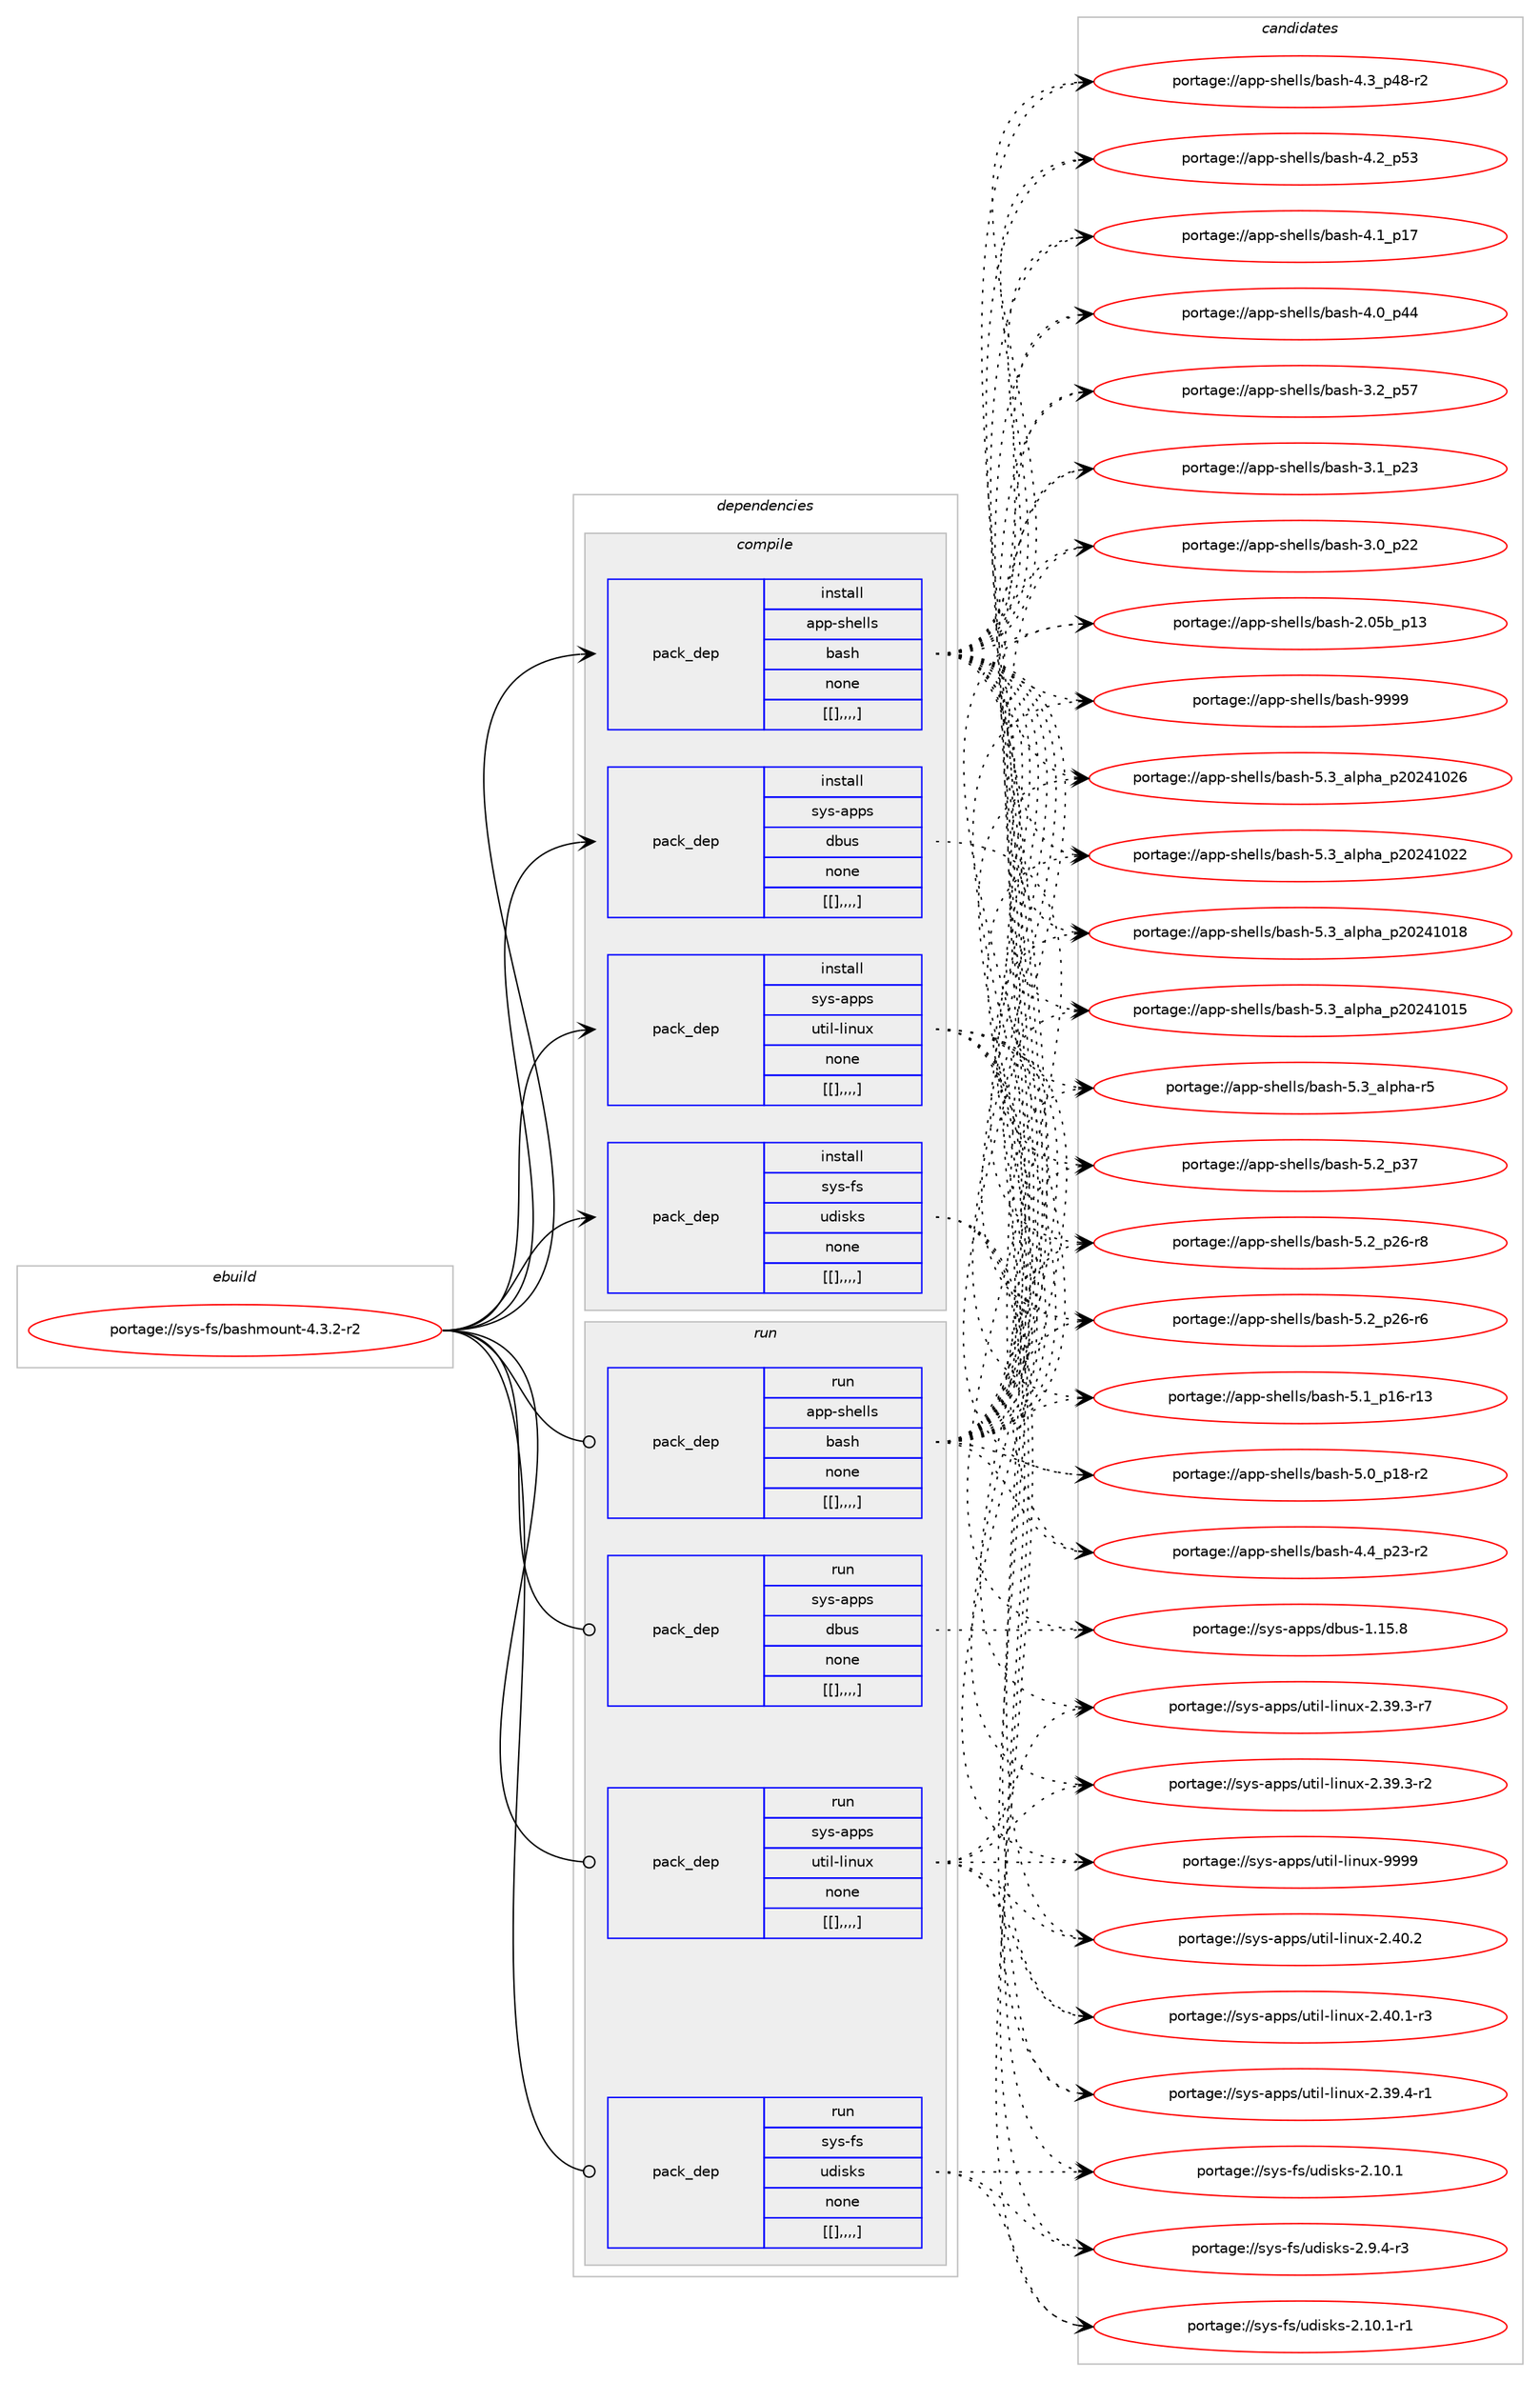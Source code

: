 digraph prolog {

# *************
# Graph options
# *************

newrank=true;
concentrate=true;
compound=true;
graph [rankdir=LR,fontname=Helvetica,fontsize=10,ranksep=1.5];#, ranksep=2.5, nodesep=0.2];
edge  [arrowhead=vee];
node  [fontname=Helvetica,fontsize=10];

# **********
# The ebuild
# **********

subgraph cluster_leftcol {
color=gray;
label=<<i>ebuild</i>>;
id [label="portage://sys-fs/bashmount-4.3.2-r2", color=red, width=4, href="../sys-fs/bashmount-4.3.2-r2.svg"];
}

# ****************
# The dependencies
# ****************

subgraph cluster_midcol {
color=gray;
label=<<i>dependencies</i>>;
subgraph cluster_compile {
fillcolor="#eeeeee";
style=filled;
label=<<i>compile</i>>;
subgraph pack333166 {
dependency459193 [label=<<TABLE BORDER="0" CELLBORDER="1" CELLSPACING="0" CELLPADDING="4" WIDTH="220"><TR><TD ROWSPAN="6" CELLPADDING="30">pack_dep</TD></TR><TR><TD WIDTH="110">install</TD></TR><TR><TD>app-shells</TD></TR><TR><TD>bash</TD></TR><TR><TD>none</TD></TR><TR><TD>[[],,,,]</TD></TR></TABLE>>, shape=none, color=blue];
}
id:e -> dependency459193:w [weight=20,style="solid",arrowhead="vee"];
subgraph pack333181 {
dependency459232 [label=<<TABLE BORDER="0" CELLBORDER="1" CELLSPACING="0" CELLPADDING="4" WIDTH="220"><TR><TD ROWSPAN="6" CELLPADDING="30">pack_dep</TD></TR><TR><TD WIDTH="110">install</TD></TR><TR><TD>sys-apps</TD></TR><TR><TD>dbus</TD></TR><TR><TD>none</TD></TR><TR><TD>[[],,,,]</TD></TR></TABLE>>, shape=none, color=blue];
}
id:e -> dependency459232:w [weight=20,style="solid",arrowhead="vee"];
subgraph pack333188 {
dependency459235 [label=<<TABLE BORDER="0" CELLBORDER="1" CELLSPACING="0" CELLPADDING="4" WIDTH="220"><TR><TD ROWSPAN="6" CELLPADDING="30">pack_dep</TD></TR><TR><TD WIDTH="110">install</TD></TR><TR><TD>sys-apps</TD></TR><TR><TD>util-linux</TD></TR><TR><TD>none</TD></TR><TR><TD>[[],,,,]</TD></TR></TABLE>>, shape=none, color=blue];
}
id:e -> dependency459235:w [weight=20,style="solid",arrowhead="vee"];
subgraph pack333190 {
dependency459238 [label=<<TABLE BORDER="0" CELLBORDER="1" CELLSPACING="0" CELLPADDING="4" WIDTH="220"><TR><TD ROWSPAN="6" CELLPADDING="30">pack_dep</TD></TR><TR><TD WIDTH="110">install</TD></TR><TR><TD>sys-fs</TD></TR><TR><TD>udisks</TD></TR><TR><TD>none</TD></TR><TR><TD>[[],,,,]</TD></TR></TABLE>>, shape=none, color=blue];
}
id:e -> dependency459238:w [weight=20,style="solid",arrowhead="vee"];
}
subgraph cluster_compileandrun {
fillcolor="#eeeeee";
style=filled;
label=<<i>compile and run</i>>;
}
subgraph cluster_run {
fillcolor="#eeeeee";
style=filled;
label=<<i>run</i>>;
subgraph pack333192 {
dependency459252 [label=<<TABLE BORDER="0" CELLBORDER="1" CELLSPACING="0" CELLPADDING="4" WIDTH="220"><TR><TD ROWSPAN="6" CELLPADDING="30">pack_dep</TD></TR><TR><TD WIDTH="110">run</TD></TR><TR><TD>app-shells</TD></TR><TR><TD>bash</TD></TR><TR><TD>none</TD></TR><TR><TD>[[],,,,]</TD></TR></TABLE>>, shape=none, color=blue];
}
id:e -> dependency459252:w [weight=20,style="solid",arrowhead="odot"];
subgraph pack333215 {
dependency459281 [label=<<TABLE BORDER="0" CELLBORDER="1" CELLSPACING="0" CELLPADDING="4" WIDTH="220"><TR><TD ROWSPAN="6" CELLPADDING="30">pack_dep</TD></TR><TR><TD WIDTH="110">run</TD></TR><TR><TD>sys-apps</TD></TR><TR><TD>dbus</TD></TR><TR><TD>none</TD></TR><TR><TD>[[],,,,]</TD></TR></TABLE>>, shape=none, color=blue];
}
id:e -> dependency459281:w [weight=20,style="solid",arrowhead="odot"];
subgraph pack333226 {
dependency459318 [label=<<TABLE BORDER="0" CELLBORDER="1" CELLSPACING="0" CELLPADDING="4" WIDTH="220"><TR><TD ROWSPAN="6" CELLPADDING="30">pack_dep</TD></TR><TR><TD WIDTH="110">run</TD></TR><TR><TD>sys-apps</TD></TR><TR><TD>util-linux</TD></TR><TR><TD>none</TD></TR><TR><TD>[[],,,,]</TD></TR></TABLE>>, shape=none, color=blue];
}
id:e -> dependency459318:w [weight=20,style="solid",arrowhead="odot"];
subgraph pack333256 {
dependency459335 [label=<<TABLE BORDER="0" CELLBORDER="1" CELLSPACING="0" CELLPADDING="4" WIDTH="220"><TR><TD ROWSPAN="6" CELLPADDING="30">pack_dep</TD></TR><TR><TD WIDTH="110">run</TD></TR><TR><TD>sys-fs</TD></TR><TR><TD>udisks</TD></TR><TR><TD>none</TD></TR><TR><TD>[[],,,,]</TD></TR></TABLE>>, shape=none, color=blue];
}
id:e -> dependency459335:w [weight=20,style="solid",arrowhead="odot"];
}
}

# **************
# The candidates
# **************

subgraph cluster_choices {
rank=same;
color=gray;
label=<<i>candidates</i>>;

subgraph choice332018 {
color=black;
nodesep=1;
choice97112112451151041011081081154798971151044557575757 [label="portage://app-shells/bash-9999", color=red, width=4,href="../app-shells/bash-9999.svg"];
choice971121124511510410110810811547989711510445534651959710811210497951125048505249485054 [label="portage://app-shells/bash-5.3_alpha_p20241026", color=red, width=4,href="../app-shells/bash-5.3_alpha_p20241026.svg"];
choice971121124511510410110810811547989711510445534651959710811210497951125048505249485050 [label="portage://app-shells/bash-5.3_alpha_p20241022", color=red, width=4,href="../app-shells/bash-5.3_alpha_p20241022.svg"];
choice971121124511510410110810811547989711510445534651959710811210497951125048505249484956 [label="portage://app-shells/bash-5.3_alpha_p20241018", color=red, width=4,href="../app-shells/bash-5.3_alpha_p20241018.svg"];
choice971121124511510410110810811547989711510445534651959710811210497951125048505249484953 [label="portage://app-shells/bash-5.3_alpha_p20241015", color=red, width=4,href="../app-shells/bash-5.3_alpha_p20241015.svg"];
choice9711211245115104101108108115479897115104455346519597108112104974511453 [label="portage://app-shells/bash-5.3_alpha-r5", color=red, width=4,href="../app-shells/bash-5.3_alpha-r5.svg"];
choice971121124511510410110810811547989711510445534650951125155 [label="portage://app-shells/bash-5.2_p37", color=red, width=4,href="../app-shells/bash-5.2_p37.svg"];
choice9711211245115104101108108115479897115104455346509511250544511456 [label="portage://app-shells/bash-5.2_p26-r8", color=red, width=4,href="../app-shells/bash-5.2_p26-r8.svg"];
choice9711211245115104101108108115479897115104455346509511250544511454 [label="portage://app-shells/bash-5.2_p26-r6", color=red, width=4,href="../app-shells/bash-5.2_p26-r6.svg"];
choice971121124511510410110810811547989711510445534649951124954451144951 [label="portage://app-shells/bash-5.1_p16-r13", color=red, width=4,href="../app-shells/bash-5.1_p16-r13.svg"];
choice9711211245115104101108108115479897115104455346489511249564511450 [label="portage://app-shells/bash-5.0_p18-r2", color=red, width=4,href="../app-shells/bash-5.0_p18-r2.svg"];
choice9711211245115104101108108115479897115104455246529511250514511450 [label="portage://app-shells/bash-4.4_p23-r2", color=red, width=4,href="../app-shells/bash-4.4_p23-r2.svg"];
choice9711211245115104101108108115479897115104455246519511252564511450 [label="portage://app-shells/bash-4.3_p48-r2", color=red, width=4,href="../app-shells/bash-4.3_p48-r2.svg"];
choice971121124511510410110810811547989711510445524650951125351 [label="portage://app-shells/bash-4.2_p53", color=red, width=4,href="../app-shells/bash-4.2_p53.svg"];
choice971121124511510410110810811547989711510445524649951124955 [label="portage://app-shells/bash-4.1_p17", color=red, width=4,href="../app-shells/bash-4.1_p17.svg"];
choice971121124511510410110810811547989711510445524648951125252 [label="portage://app-shells/bash-4.0_p44", color=red, width=4,href="../app-shells/bash-4.0_p44.svg"];
choice971121124511510410110810811547989711510445514650951125355 [label="portage://app-shells/bash-3.2_p57", color=red, width=4,href="../app-shells/bash-3.2_p57.svg"];
choice971121124511510410110810811547989711510445514649951125051 [label="portage://app-shells/bash-3.1_p23", color=red, width=4,href="../app-shells/bash-3.1_p23.svg"];
choice971121124511510410110810811547989711510445514648951125050 [label="portage://app-shells/bash-3.0_p22", color=red, width=4,href="../app-shells/bash-3.0_p22.svg"];
choice9711211245115104101108108115479897115104455046485398951124951 [label="portage://app-shells/bash-2.05b_p13", color=red, width=4,href="../app-shells/bash-2.05b_p13.svg"];
dependency459193:e -> choice97112112451151041011081081154798971151044557575757:w [style=dotted,weight="100"];
dependency459193:e -> choice971121124511510410110810811547989711510445534651959710811210497951125048505249485054:w [style=dotted,weight="100"];
dependency459193:e -> choice971121124511510410110810811547989711510445534651959710811210497951125048505249485050:w [style=dotted,weight="100"];
dependency459193:e -> choice971121124511510410110810811547989711510445534651959710811210497951125048505249484956:w [style=dotted,weight="100"];
dependency459193:e -> choice971121124511510410110810811547989711510445534651959710811210497951125048505249484953:w [style=dotted,weight="100"];
dependency459193:e -> choice9711211245115104101108108115479897115104455346519597108112104974511453:w [style=dotted,weight="100"];
dependency459193:e -> choice971121124511510410110810811547989711510445534650951125155:w [style=dotted,weight="100"];
dependency459193:e -> choice9711211245115104101108108115479897115104455346509511250544511456:w [style=dotted,weight="100"];
dependency459193:e -> choice9711211245115104101108108115479897115104455346509511250544511454:w [style=dotted,weight="100"];
dependency459193:e -> choice971121124511510410110810811547989711510445534649951124954451144951:w [style=dotted,weight="100"];
dependency459193:e -> choice9711211245115104101108108115479897115104455346489511249564511450:w [style=dotted,weight="100"];
dependency459193:e -> choice9711211245115104101108108115479897115104455246529511250514511450:w [style=dotted,weight="100"];
dependency459193:e -> choice9711211245115104101108108115479897115104455246519511252564511450:w [style=dotted,weight="100"];
dependency459193:e -> choice971121124511510410110810811547989711510445524650951125351:w [style=dotted,weight="100"];
dependency459193:e -> choice971121124511510410110810811547989711510445524649951124955:w [style=dotted,weight="100"];
dependency459193:e -> choice971121124511510410110810811547989711510445524648951125252:w [style=dotted,weight="100"];
dependency459193:e -> choice971121124511510410110810811547989711510445514650951125355:w [style=dotted,weight="100"];
dependency459193:e -> choice971121124511510410110810811547989711510445514649951125051:w [style=dotted,weight="100"];
dependency459193:e -> choice971121124511510410110810811547989711510445514648951125050:w [style=dotted,weight="100"];
dependency459193:e -> choice9711211245115104101108108115479897115104455046485398951124951:w [style=dotted,weight="100"];
}
subgraph choice332052 {
color=black;
nodesep=1;
choice1151211154597112112115471009811711545494649534656 [label="portage://sys-apps/dbus-1.15.8", color=red, width=4,href="../sys-apps/dbus-1.15.8.svg"];
dependency459232:e -> choice1151211154597112112115471009811711545494649534656:w [style=dotted,weight="100"];
}
subgraph choice332070 {
color=black;
nodesep=1;
choice115121115459711211211547117116105108451081051101171204557575757 [label="portage://sys-apps/util-linux-9999", color=red, width=4,href="../sys-apps/util-linux-9999.svg"];
choice1151211154597112112115471171161051084510810511011712045504652484650 [label="portage://sys-apps/util-linux-2.40.2", color=red, width=4,href="../sys-apps/util-linux-2.40.2.svg"];
choice11512111545971121121154711711610510845108105110117120455046524846494511451 [label="portage://sys-apps/util-linux-2.40.1-r3", color=red, width=4,href="../sys-apps/util-linux-2.40.1-r3.svg"];
choice11512111545971121121154711711610510845108105110117120455046515746524511449 [label="portage://sys-apps/util-linux-2.39.4-r1", color=red, width=4,href="../sys-apps/util-linux-2.39.4-r1.svg"];
choice11512111545971121121154711711610510845108105110117120455046515746514511455 [label="portage://sys-apps/util-linux-2.39.3-r7", color=red, width=4,href="../sys-apps/util-linux-2.39.3-r7.svg"];
choice11512111545971121121154711711610510845108105110117120455046515746514511450 [label="portage://sys-apps/util-linux-2.39.3-r2", color=red, width=4,href="../sys-apps/util-linux-2.39.3-r2.svg"];
dependency459235:e -> choice115121115459711211211547117116105108451081051101171204557575757:w [style=dotted,weight="100"];
dependency459235:e -> choice1151211154597112112115471171161051084510810511011712045504652484650:w [style=dotted,weight="100"];
dependency459235:e -> choice11512111545971121121154711711610510845108105110117120455046524846494511451:w [style=dotted,weight="100"];
dependency459235:e -> choice11512111545971121121154711711610510845108105110117120455046515746524511449:w [style=dotted,weight="100"];
dependency459235:e -> choice11512111545971121121154711711610510845108105110117120455046515746514511455:w [style=dotted,weight="100"];
dependency459235:e -> choice11512111545971121121154711711610510845108105110117120455046515746514511450:w [style=dotted,weight="100"];
}
subgraph choice332110 {
color=black;
nodesep=1;
choice1151211154510211547117100105115107115455046494846494511449 [label="portage://sys-fs/udisks-2.10.1-r1", color=red, width=4,href="../sys-fs/udisks-2.10.1-r1.svg"];
choice115121115451021154711710010511510711545504649484649 [label="portage://sys-fs/udisks-2.10.1", color=red, width=4,href="../sys-fs/udisks-2.10.1.svg"];
choice11512111545102115471171001051151071154550465746524511451 [label="portage://sys-fs/udisks-2.9.4-r3", color=red, width=4,href="../sys-fs/udisks-2.9.4-r3.svg"];
dependency459238:e -> choice1151211154510211547117100105115107115455046494846494511449:w [style=dotted,weight="100"];
dependency459238:e -> choice115121115451021154711710010511510711545504649484649:w [style=dotted,weight="100"];
dependency459238:e -> choice11512111545102115471171001051151071154550465746524511451:w [style=dotted,weight="100"];
}
subgraph choice332115 {
color=black;
nodesep=1;
choice97112112451151041011081081154798971151044557575757 [label="portage://app-shells/bash-9999", color=red, width=4,href="../app-shells/bash-9999.svg"];
choice971121124511510410110810811547989711510445534651959710811210497951125048505249485054 [label="portage://app-shells/bash-5.3_alpha_p20241026", color=red, width=4,href="../app-shells/bash-5.3_alpha_p20241026.svg"];
choice971121124511510410110810811547989711510445534651959710811210497951125048505249485050 [label="portage://app-shells/bash-5.3_alpha_p20241022", color=red, width=4,href="../app-shells/bash-5.3_alpha_p20241022.svg"];
choice971121124511510410110810811547989711510445534651959710811210497951125048505249484956 [label="portage://app-shells/bash-5.3_alpha_p20241018", color=red, width=4,href="../app-shells/bash-5.3_alpha_p20241018.svg"];
choice971121124511510410110810811547989711510445534651959710811210497951125048505249484953 [label="portage://app-shells/bash-5.3_alpha_p20241015", color=red, width=4,href="../app-shells/bash-5.3_alpha_p20241015.svg"];
choice9711211245115104101108108115479897115104455346519597108112104974511453 [label="portage://app-shells/bash-5.3_alpha-r5", color=red, width=4,href="../app-shells/bash-5.3_alpha-r5.svg"];
choice971121124511510410110810811547989711510445534650951125155 [label="portage://app-shells/bash-5.2_p37", color=red, width=4,href="../app-shells/bash-5.2_p37.svg"];
choice9711211245115104101108108115479897115104455346509511250544511456 [label="portage://app-shells/bash-5.2_p26-r8", color=red, width=4,href="../app-shells/bash-5.2_p26-r8.svg"];
choice9711211245115104101108108115479897115104455346509511250544511454 [label="portage://app-shells/bash-5.2_p26-r6", color=red, width=4,href="../app-shells/bash-5.2_p26-r6.svg"];
choice971121124511510410110810811547989711510445534649951124954451144951 [label="portage://app-shells/bash-5.1_p16-r13", color=red, width=4,href="../app-shells/bash-5.1_p16-r13.svg"];
choice9711211245115104101108108115479897115104455346489511249564511450 [label="portage://app-shells/bash-5.0_p18-r2", color=red, width=4,href="../app-shells/bash-5.0_p18-r2.svg"];
choice9711211245115104101108108115479897115104455246529511250514511450 [label="portage://app-shells/bash-4.4_p23-r2", color=red, width=4,href="../app-shells/bash-4.4_p23-r2.svg"];
choice9711211245115104101108108115479897115104455246519511252564511450 [label="portage://app-shells/bash-4.3_p48-r2", color=red, width=4,href="../app-shells/bash-4.3_p48-r2.svg"];
choice971121124511510410110810811547989711510445524650951125351 [label="portage://app-shells/bash-4.2_p53", color=red, width=4,href="../app-shells/bash-4.2_p53.svg"];
choice971121124511510410110810811547989711510445524649951124955 [label="portage://app-shells/bash-4.1_p17", color=red, width=4,href="../app-shells/bash-4.1_p17.svg"];
choice971121124511510410110810811547989711510445524648951125252 [label="portage://app-shells/bash-4.0_p44", color=red, width=4,href="../app-shells/bash-4.0_p44.svg"];
choice971121124511510410110810811547989711510445514650951125355 [label="portage://app-shells/bash-3.2_p57", color=red, width=4,href="../app-shells/bash-3.2_p57.svg"];
choice971121124511510410110810811547989711510445514649951125051 [label="portage://app-shells/bash-3.1_p23", color=red, width=4,href="../app-shells/bash-3.1_p23.svg"];
choice971121124511510410110810811547989711510445514648951125050 [label="portage://app-shells/bash-3.0_p22", color=red, width=4,href="../app-shells/bash-3.0_p22.svg"];
choice9711211245115104101108108115479897115104455046485398951124951 [label="portage://app-shells/bash-2.05b_p13", color=red, width=4,href="../app-shells/bash-2.05b_p13.svg"];
dependency459252:e -> choice97112112451151041011081081154798971151044557575757:w [style=dotted,weight="100"];
dependency459252:e -> choice971121124511510410110810811547989711510445534651959710811210497951125048505249485054:w [style=dotted,weight="100"];
dependency459252:e -> choice971121124511510410110810811547989711510445534651959710811210497951125048505249485050:w [style=dotted,weight="100"];
dependency459252:e -> choice971121124511510410110810811547989711510445534651959710811210497951125048505249484956:w [style=dotted,weight="100"];
dependency459252:e -> choice971121124511510410110810811547989711510445534651959710811210497951125048505249484953:w [style=dotted,weight="100"];
dependency459252:e -> choice9711211245115104101108108115479897115104455346519597108112104974511453:w [style=dotted,weight="100"];
dependency459252:e -> choice971121124511510410110810811547989711510445534650951125155:w [style=dotted,weight="100"];
dependency459252:e -> choice9711211245115104101108108115479897115104455346509511250544511456:w [style=dotted,weight="100"];
dependency459252:e -> choice9711211245115104101108108115479897115104455346509511250544511454:w [style=dotted,weight="100"];
dependency459252:e -> choice971121124511510410110810811547989711510445534649951124954451144951:w [style=dotted,weight="100"];
dependency459252:e -> choice9711211245115104101108108115479897115104455346489511249564511450:w [style=dotted,weight="100"];
dependency459252:e -> choice9711211245115104101108108115479897115104455246529511250514511450:w [style=dotted,weight="100"];
dependency459252:e -> choice9711211245115104101108108115479897115104455246519511252564511450:w [style=dotted,weight="100"];
dependency459252:e -> choice971121124511510410110810811547989711510445524650951125351:w [style=dotted,weight="100"];
dependency459252:e -> choice971121124511510410110810811547989711510445524649951124955:w [style=dotted,weight="100"];
dependency459252:e -> choice971121124511510410110810811547989711510445524648951125252:w [style=dotted,weight="100"];
dependency459252:e -> choice971121124511510410110810811547989711510445514650951125355:w [style=dotted,weight="100"];
dependency459252:e -> choice971121124511510410110810811547989711510445514649951125051:w [style=dotted,weight="100"];
dependency459252:e -> choice971121124511510410110810811547989711510445514648951125050:w [style=dotted,weight="100"];
dependency459252:e -> choice9711211245115104101108108115479897115104455046485398951124951:w [style=dotted,weight="100"];
}
subgraph choice332136 {
color=black;
nodesep=1;
choice1151211154597112112115471009811711545494649534656 [label="portage://sys-apps/dbus-1.15.8", color=red, width=4,href="../sys-apps/dbus-1.15.8.svg"];
dependency459281:e -> choice1151211154597112112115471009811711545494649534656:w [style=dotted,weight="100"];
}
subgraph choice332153 {
color=black;
nodesep=1;
choice115121115459711211211547117116105108451081051101171204557575757 [label="portage://sys-apps/util-linux-9999", color=red, width=4,href="../sys-apps/util-linux-9999.svg"];
choice1151211154597112112115471171161051084510810511011712045504652484650 [label="portage://sys-apps/util-linux-2.40.2", color=red, width=4,href="../sys-apps/util-linux-2.40.2.svg"];
choice11512111545971121121154711711610510845108105110117120455046524846494511451 [label="portage://sys-apps/util-linux-2.40.1-r3", color=red, width=4,href="../sys-apps/util-linux-2.40.1-r3.svg"];
choice11512111545971121121154711711610510845108105110117120455046515746524511449 [label="portage://sys-apps/util-linux-2.39.4-r1", color=red, width=4,href="../sys-apps/util-linux-2.39.4-r1.svg"];
choice11512111545971121121154711711610510845108105110117120455046515746514511455 [label="portage://sys-apps/util-linux-2.39.3-r7", color=red, width=4,href="../sys-apps/util-linux-2.39.3-r7.svg"];
choice11512111545971121121154711711610510845108105110117120455046515746514511450 [label="portage://sys-apps/util-linux-2.39.3-r2", color=red, width=4,href="../sys-apps/util-linux-2.39.3-r2.svg"];
dependency459318:e -> choice115121115459711211211547117116105108451081051101171204557575757:w [style=dotted,weight="100"];
dependency459318:e -> choice1151211154597112112115471171161051084510810511011712045504652484650:w [style=dotted,weight="100"];
dependency459318:e -> choice11512111545971121121154711711610510845108105110117120455046524846494511451:w [style=dotted,weight="100"];
dependency459318:e -> choice11512111545971121121154711711610510845108105110117120455046515746524511449:w [style=dotted,weight="100"];
dependency459318:e -> choice11512111545971121121154711711610510845108105110117120455046515746514511455:w [style=dotted,weight="100"];
dependency459318:e -> choice11512111545971121121154711711610510845108105110117120455046515746514511450:w [style=dotted,weight="100"];
}
subgraph choice332165 {
color=black;
nodesep=1;
choice1151211154510211547117100105115107115455046494846494511449 [label="portage://sys-fs/udisks-2.10.1-r1", color=red, width=4,href="../sys-fs/udisks-2.10.1-r1.svg"];
choice115121115451021154711710010511510711545504649484649 [label="portage://sys-fs/udisks-2.10.1", color=red, width=4,href="../sys-fs/udisks-2.10.1.svg"];
choice11512111545102115471171001051151071154550465746524511451 [label="portage://sys-fs/udisks-2.9.4-r3", color=red, width=4,href="../sys-fs/udisks-2.9.4-r3.svg"];
dependency459335:e -> choice1151211154510211547117100105115107115455046494846494511449:w [style=dotted,weight="100"];
dependency459335:e -> choice115121115451021154711710010511510711545504649484649:w [style=dotted,weight="100"];
dependency459335:e -> choice11512111545102115471171001051151071154550465746524511451:w [style=dotted,weight="100"];
}
}

}
